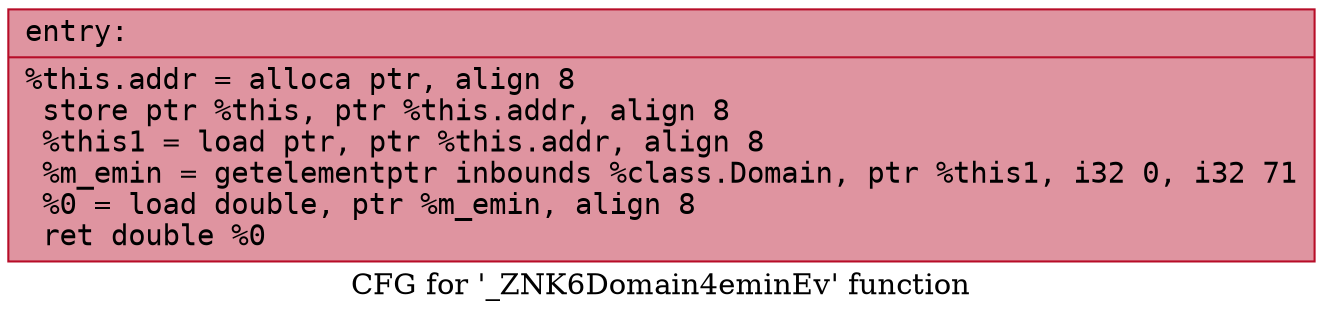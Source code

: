 digraph "CFG for '_ZNK6Domain4eminEv' function" {
	label="CFG for '_ZNK6Domain4eminEv' function";

	Node0x561418cc0310 [shape=record,color="#b70d28ff", style=filled, fillcolor="#b70d2870" fontname="Courier",label="{entry:\l|  %this.addr = alloca ptr, align 8\l  store ptr %this, ptr %this.addr, align 8\l  %this1 = load ptr, ptr %this.addr, align 8\l  %m_emin = getelementptr inbounds %class.Domain, ptr %this1, i32 0, i32 71\l  %0 = load double, ptr %m_emin, align 8\l  ret double %0\l}"];
}
